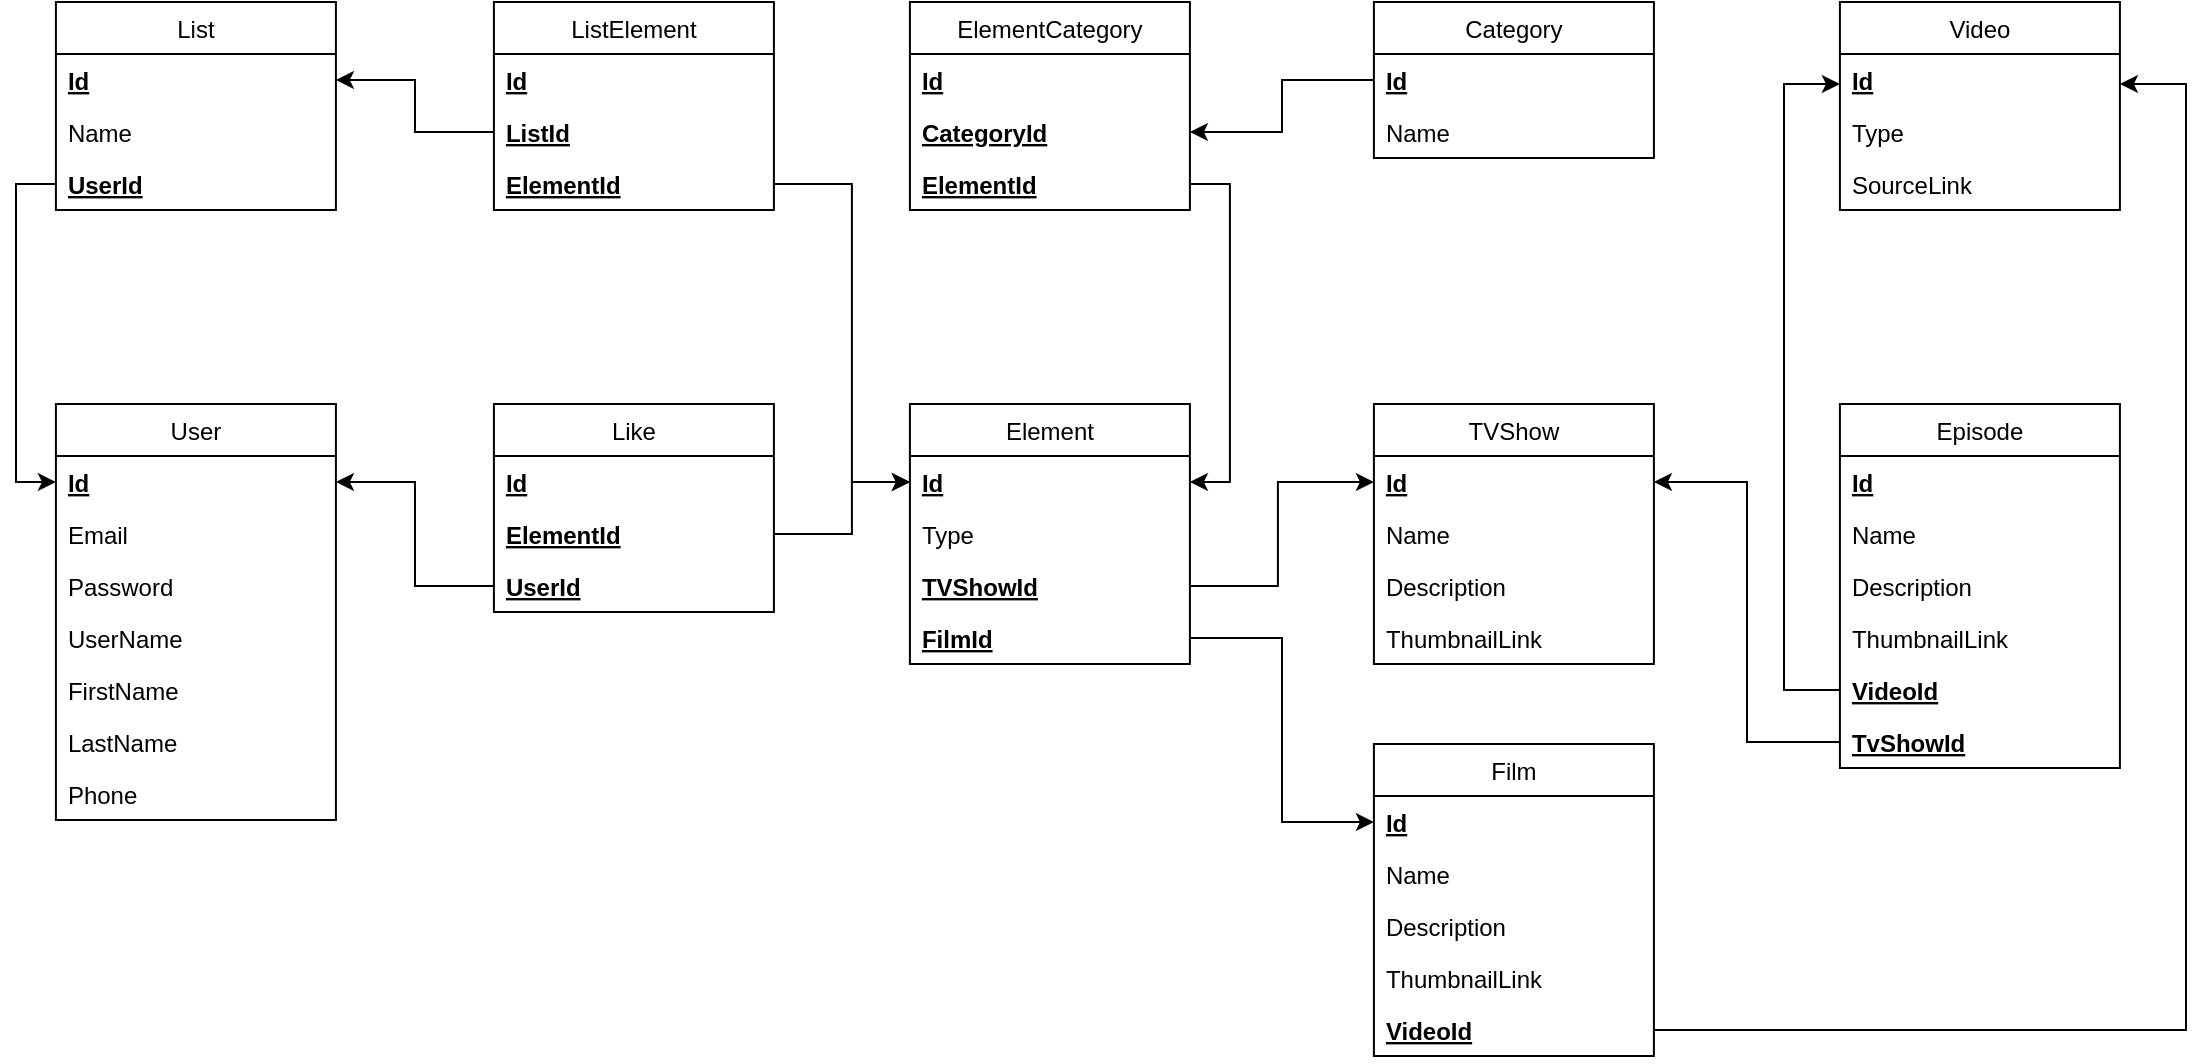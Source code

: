 <mxfile version="17.4.0" type="github"><diagram id="XvP-_wdt3WhZPOnuXeEm" name="Page-1"><mxGraphModel dx="1454" dy="844" grid="0" gridSize="10" guides="1" tooltips="1" connect="1" arrows="1" fold="1" page="1" pageScale="1" pageWidth="1169" pageHeight="827" math="0" shadow="0"><root><mxCell id="0"/><mxCell id="1" parent="0"/><mxCell id="UiZznel4yCrL-s87exNS-5" value="User" style="swimlane;fontStyle=0;childLayout=stackLayout;horizontal=1;startSize=26;fillColor=none;horizontalStack=0;resizeParent=1;resizeParentMax=0;resizeLast=0;collapsible=1;marginBottom=0;" vertex="1" parent="1"><mxGeometry x="61.95" y="364" width="140" height="208" as="geometry"/></mxCell><mxCell id="UiZznel4yCrL-s87exNS-19" value="Id" style="text;strokeColor=none;fillColor=none;align=left;verticalAlign=top;spacingLeft=4;spacingRight=4;overflow=hidden;rotatable=0;points=[[0,0.5],[1,0.5]];portConstraint=eastwest;fontStyle=5" vertex="1" parent="UiZznel4yCrL-s87exNS-5"><mxGeometry y="26" width="140" height="26" as="geometry"/></mxCell><mxCell id="UiZznel4yCrL-s87exNS-6" value="Email" style="text;strokeColor=none;fillColor=none;align=left;verticalAlign=top;spacingLeft=4;spacingRight=4;overflow=hidden;rotatable=0;points=[[0,0.5],[1,0.5]];portConstraint=eastwest;" vertex="1" parent="UiZznel4yCrL-s87exNS-5"><mxGeometry y="52" width="140" height="26" as="geometry"/></mxCell><mxCell id="UiZznel4yCrL-s87exNS-7" value="Password" style="text;strokeColor=none;fillColor=none;align=left;verticalAlign=top;spacingLeft=4;spacingRight=4;overflow=hidden;rotatable=0;points=[[0,0.5],[1,0.5]];portConstraint=eastwest;" vertex="1" parent="UiZznel4yCrL-s87exNS-5"><mxGeometry y="78" width="140" height="26" as="geometry"/></mxCell><mxCell id="UiZznel4yCrL-s87exNS-8" value="UserName" style="text;strokeColor=none;fillColor=none;align=left;verticalAlign=top;spacingLeft=4;spacingRight=4;overflow=hidden;rotatable=0;points=[[0,0.5],[1,0.5]];portConstraint=eastwest;" vertex="1" parent="UiZznel4yCrL-s87exNS-5"><mxGeometry y="104" width="140" height="26" as="geometry"/></mxCell><mxCell id="UiZznel4yCrL-s87exNS-15" value="FirstName" style="text;strokeColor=none;fillColor=none;align=left;verticalAlign=top;spacingLeft=4;spacingRight=4;overflow=hidden;rotatable=0;points=[[0,0.5],[1,0.5]];portConstraint=eastwest;" vertex="1" parent="UiZznel4yCrL-s87exNS-5"><mxGeometry y="130" width="140" height="26" as="geometry"/></mxCell><mxCell id="UiZznel4yCrL-s87exNS-16" value="LastName" style="text;strokeColor=none;fillColor=none;align=left;verticalAlign=top;spacingLeft=4;spacingRight=4;overflow=hidden;rotatable=0;points=[[0,0.5],[1,0.5]];portConstraint=eastwest;" vertex="1" parent="UiZznel4yCrL-s87exNS-5"><mxGeometry y="156" width="140" height="26" as="geometry"/></mxCell><mxCell id="UiZznel4yCrL-s87exNS-18" value="Phone" style="text;strokeColor=none;fillColor=none;align=left;verticalAlign=top;spacingLeft=4;spacingRight=4;overflow=hidden;rotatable=0;points=[[0,0.5],[1,0.5]];portConstraint=eastwest;" vertex="1" parent="UiZznel4yCrL-s87exNS-5"><mxGeometry y="182" width="140" height="26" as="geometry"/></mxCell><mxCell id="UiZznel4yCrL-s87exNS-20" value="Video" style="swimlane;fontStyle=0;childLayout=stackLayout;horizontal=1;startSize=26;fillColor=none;horizontalStack=0;resizeParent=1;resizeParentMax=0;resizeLast=0;collapsible=1;marginBottom=0;" vertex="1" parent="1"><mxGeometry x="953.95" y="163" width="140" height="104" as="geometry"/></mxCell><mxCell id="UiZznel4yCrL-s87exNS-21" value="Id" style="text;strokeColor=none;fillColor=none;align=left;verticalAlign=top;spacingLeft=4;spacingRight=4;overflow=hidden;rotatable=0;points=[[0,0.5],[1,0.5]];portConstraint=eastwest;fontStyle=5" vertex="1" parent="UiZznel4yCrL-s87exNS-20"><mxGeometry y="26" width="140" height="26" as="geometry"/></mxCell><mxCell id="UiZznel4yCrL-s87exNS-24" value="Type" style="text;strokeColor=none;fillColor=none;align=left;verticalAlign=top;spacingLeft=4;spacingRight=4;overflow=hidden;rotatable=0;points=[[0,0.5],[1,0.5]];portConstraint=eastwest;" vertex="1" parent="UiZznel4yCrL-s87exNS-20"><mxGeometry y="52" width="140" height="26" as="geometry"/></mxCell><mxCell id="UiZznel4yCrL-s87exNS-96" value="SourceLink" style="text;strokeColor=none;fillColor=none;align=left;verticalAlign=top;spacingLeft=4;spacingRight=4;overflow=hidden;rotatable=0;points=[[0,0.5],[1,0.5]];portConstraint=eastwest;" vertex="1" parent="UiZznel4yCrL-s87exNS-20"><mxGeometry y="78" width="140" height="26" as="geometry"/></mxCell><mxCell id="UiZznel4yCrL-s87exNS-26" value="Episode" style="swimlane;fontStyle=0;childLayout=stackLayout;horizontal=1;startSize=26;fillColor=none;horizontalStack=0;resizeParent=1;resizeParentMax=0;resizeLast=0;collapsible=1;marginBottom=0;" vertex="1" parent="1"><mxGeometry x="953.95" y="364" width="140" height="182" as="geometry"/></mxCell><mxCell id="UiZznel4yCrL-s87exNS-27" value="Id" style="text;strokeColor=none;fillColor=none;align=left;verticalAlign=top;spacingLeft=4;spacingRight=4;overflow=hidden;rotatable=0;points=[[0,0.5],[1,0.5]];portConstraint=eastwest;fontStyle=5" vertex="1" parent="UiZznel4yCrL-s87exNS-26"><mxGeometry y="26" width="140" height="26" as="geometry"/></mxCell><mxCell id="UiZznel4yCrL-s87exNS-28" value="Name" style="text;strokeColor=none;fillColor=none;align=left;verticalAlign=top;spacingLeft=4;spacingRight=4;overflow=hidden;rotatable=0;points=[[0,0.5],[1,0.5]];portConstraint=eastwest;" vertex="1" parent="UiZznel4yCrL-s87exNS-26"><mxGeometry y="52" width="140" height="26" as="geometry"/></mxCell><mxCell id="UiZznel4yCrL-s87exNS-47" value="Description" style="text;strokeColor=none;fillColor=none;align=left;verticalAlign=top;spacingLeft=4;spacingRight=4;overflow=hidden;rotatable=0;points=[[0,0.5],[1,0.5]];portConstraint=eastwest;" vertex="1" parent="UiZznel4yCrL-s87exNS-26"><mxGeometry y="78" width="140" height="26" as="geometry"/></mxCell><mxCell id="UiZznel4yCrL-s87exNS-111" value="ThumbnailLink" style="text;strokeColor=none;fillColor=none;align=left;verticalAlign=top;spacingLeft=4;spacingRight=4;overflow=hidden;rotatable=0;points=[[0,0.5],[1,0.5]];portConstraint=eastwest;" vertex="1" parent="UiZznel4yCrL-s87exNS-26"><mxGeometry y="104" width="140" height="26" as="geometry"/></mxCell><mxCell id="UiZznel4yCrL-s87exNS-29" value="VideoId" style="text;strokeColor=none;fillColor=none;align=left;verticalAlign=top;spacingLeft=4;spacingRight=4;overflow=hidden;rotatable=0;points=[[0,0.5],[1,0.5]];portConstraint=eastwest;fontStyle=5" vertex="1" parent="UiZznel4yCrL-s87exNS-26"><mxGeometry y="130" width="140" height="26" as="geometry"/></mxCell><mxCell id="UiZznel4yCrL-s87exNS-33" value="TvShowId" style="text;strokeColor=none;fillColor=none;align=left;verticalAlign=top;spacingLeft=4;spacingRight=4;overflow=hidden;rotatable=0;points=[[0,0.5],[1,0.5]];portConstraint=eastwest;fontStyle=5" vertex="1" parent="UiZznel4yCrL-s87exNS-26"><mxGeometry y="156" width="140" height="26" as="geometry"/></mxCell><mxCell id="UiZznel4yCrL-s87exNS-30" value="TVShow" style="swimlane;fontStyle=0;childLayout=stackLayout;horizontal=1;startSize=26;fillColor=none;horizontalStack=0;resizeParent=1;resizeParentMax=0;resizeLast=0;collapsible=1;marginBottom=0;" vertex="1" parent="1"><mxGeometry x="720.95" y="364" width="140" height="130" as="geometry"/></mxCell><mxCell id="UiZznel4yCrL-s87exNS-31" value="Id" style="text;strokeColor=none;fillColor=none;align=left;verticalAlign=top;spacingLeft=4;spacingRight=4;overflow=hidden;rotatable=0;points=[[0,0.5],[1,0.5]];portConstraint=eastwest;fontStyle=5" vertex="1" parent="UiZznel4yCrL-s87exNS-30"><mxGeometry y="26" width="140" height="26" as="geometry"/></mxCell><mxCell id="UiZznel4yCrL-s87exNS-48" value="Name" style="text;strokeColor=none;fillColor=none;align=left;verticalAlign=top;spacingLeft=4;spacingRight=4;overflow=hidden;rotatable=0;points=[[0,0.5],[1,0.5]];portConstraint=eastwest;" vertex="1" parent="UiZznel4yCrL-s87exNS-30"><mxGeometry y="52" width="140" height="26" as="geometry"/></mxCell><mxCell id="UiZznel4yCrL-s87exNS-49" value="Description" style="text;strokeColor=none;fillColor=none;align=left;verticalAlign=top;spacingLeft=4;spacingRight=4;overflow=hidden;rotatable=0;points=[[0,0.5],[1,0.5]];portConstraint=eastwest;" vertex="1" parent="UiZznel4yCrL-s87exNS-30"><mxGeometry y="78" width="140" height="26" as="geometry"/></mxCell><mxCell id="UiZznel4yCrL-s87exNS-109" value="ThumbnailLink" style="text;strokeColor=none;fillColor=none;align=left;verticalAlign=top;spacingLeft=4;spacingRight=4;overflow=hidden;rotatable=0;points=[[0,0.5],[1,0.5]];portConstraint=eastwest;" vertex="1" parent="UiZznel4yCrL-s87exNS-30"><mxGeometry y="104" width="140" height="26" as="geometry"/></mxCell><mxCell id="UiZznel4yCrL-s87exNS-34" value="Film" style="swimlane;fontStyle=0;childLayout=stackLayout;horizontal=1;startSize=26;fillColor=none;horizontalStack=0;resizeParent=1;resizeParentMax=0;resizeLast=0;collapsible=1;marginBottom=0;" vertex="1" parent="1"><mxGeometry x="720.95" y="534" width="140" height="156" as="geometry"/></mxCell><mxCell id="UiZznel4yCrL-s87exNS-35" value="Id" style="text;strokeColor=none;fillColor=none;align=left;verticalAlign=top;spacingLeft=4;spacingRight=4;overflow=hidden;rotatable=0;points=[[0,0.5],[1,0.5]];portConstraint=eastwest;fontStyle=5" vertex="1" parent="UiZznel4yCrL-s87exNS-34"><mxGeometry y="26" width="140" height="26" as="geometry"/></mxCell><mxCell id="UiZznel4yCrL-s87exNS-56" value="Name" style="text;strokeColor=none;fillColor=none;align=left;verticalAlign=top;spacingLeft=4;spacingRight=4;overflow=hidden;rotatable=0;points=[[0,0.5],[1,0.5]];portConstraint=eastwest;" vertex="1" parent="UiZznel4yCrL-s87exNS-34"><mxGeometry y="52" width="140" height="26" as="geometry"/></mxCell><mxCell id="UiZznel4yCrL-s87exNS-57" value="Description" style="text;strokeColor=none;fillColor=none;align=left;verticalAlign=top;spacingLeft=4;spacingRight=4;overflow=hidden;rotatable=0;points=[[0,0.5],[1,0.5]];portConstraint=eastwest;" vertex="1" parent="UiZznel4yCrL-s87exNS-34"><mxGeometry y="78" width="140" height="26" as="geometry"/></mxCell><mxCell id="UiZznel4yCrL-s87exNS-112" value="ThumbnailLink" style="text;strokeColor=none;fillColor=none;align=left;verticalAlign=top;spacingLeft=4;spacingRight=4;overflow=hidden;rotatable=0;points=[[0,0.5],[1,0.5]];portConstraint=eastwest;" vertex="1" parent="UiZznel4yCrL-s87exNS-34"><mxGeometry y="104" width="140" height="26" as="geometry"/></mxCell><mxCell id="UiZznel4yCrL-s87exNS-37" value="VideoId" style="text;strokeColor=none;fillColor=none;align=left;verticalAlign=top;spacingLeft=4;spacingRight=4;overflow=hidden;rotatable=0;points=[[0,0.5],[1,0.5]];portConstraint=eastwest;fontStyle=5" vertex="1" parent="UiZznel4yCrL-s87exNS-34"><mxGeometry y="130" width="140" height="26" as="geometry"/></mxCell><mxCell id="UiZznel4yCrL-s87exNS-38" value="List" style="swimlane;fontStyle=0;childLayout=stackLayout;horizontal=1;startSize=26;fillColor=none;horizontalStack=0;resizeParent=1;resizeParentMax=0;resizeLast=0;collapsible=1;marginBottom=0;" vertex="1" parent="1"><mxGeometry x="61.95" y="163" width="140" height="104" as="geometry"/></mxCell><mxCell id="UiZznel4yCrL-s87exNS-39" value="Id" style="text;strokeColor=none;fillColor=none;align=left;verticalAlign=top;spacingLeft=4;spacingRight=4;overflow=hidden;rotatable=0;points=[[0,0.5],[1,0.5]];portConstraint=eastwest;fontStyle=5" vertex="1" parent="UiZznel4yCrL-s87exNS-38"><mxGeometry y="26" width="140" height="26" as="geometry"/></mxCell><mxCell id="UiZznel4yCrL-s87exNS-41" value="Name" style="text;strokeColor=none;fillColor=none;align=left;verticalAlign=top;spacingLeft=4;spacingRight=4;overflow=hidden;rotatable=0;points=[[0,0.5],[1,0.5]];portConstraint=eastwest;" vertex="1" parent="UiZznel4yCrL-s87exNS-38"><mxGeometry y="52" width="140" height="26" as="geometry"/></mxCell><mxCell id="UiZznel4yCrL-s87exNS-40" value="UserId" style="text;strokeColor=none;fillColor=none;align=left;verticalAlign=top;spacingLeft=4;spacingRight=4;overflow=hidden;rotatable=0;points=[[0,0.5],[1,0.5]];portConstraint=eastwest;fontStyle=5" vertex="1" parent="UiZznel4yCrL-s87exNS-38"><mxGeometry y="78" width="140" height="26" as="geometry"/></mxCell><mxCell id="UiZznel4yCrL-s87exNS-42" value="Element" style="swimlane;fontStyle=0;childLayout=stackLayout;horizontal=1;startSize=26;fillColor=none;horizontalStack=0;resizeParent=1;resizeParentMax=0;resizeLast=0;collapsible=1;marginBottom=0;" vertex="1" parent="1"><mxGeometry x="488.95" y="364" width="140" height="130" as="geometry"/></mxCell><mxCell id="UiZznel4yCrL-s87exNS-43" value="Id" style="text;strokeColor=none;fillColor=none;align=left;verticalAlign=top;spacingLeft=4;spacingRight=4;overflow=hidden;rotatable=0;points=[[0,0.5],[1,0.5]];portConstraint=eastwest;fontStyle=5" vertex="1" parent="UiZznel4yCrL-s87exNS-42"><mxGeometry y="26" width="140" height="26" as="geometry"/></mxCell><mxCell id="UiZznel4yCrL-s87exNS-88" value="Type" style="text;strokeColor=none;fillColor=none;align=left;verticalAlign=top;spacingLeft=4;spacingRight=4;overflow=hidden;rotatable=0;points=[[0,0.5],[1,0.5]];portConstraint=eastwest;" vertex="1" parent="UiZznel4yCrL-s87exNS-42"><mxGeometry y="52" width="140" height="26" as="geometry"/></mxCell><mxCell id="UiZznel4yCrL-s87exNS-44" value="TVShowId" style="text;strokeColor=none;fillColor=none;align=left;verticalAlign=top;spacingLeft=4;spacingRight=4;overflow=hidden;rotatable=0;points=[[0,0.5],[1,0.5]];portConstraint=eastwest;fontStyle=5" vertex="1" parent="UiZznel4yCrL-s87exNS-42"><mxGeometry y="78" width="140" height="26" as="geometry"/></mxCell><mxCell id="UiZznel4yCrL-s87exNS-45" value="FilmId" style="text;strokeColor=none;fillColor=none;align=left;verticalAlign=top;spacingLeft=4;spacingRight=4;overflow=hidden;rotatable=0;points=[[0,0.5],[1,0.5]];portConstraint=eastwest;fontStyle=5" vertex="1" parent="UiZznel4yCrL-s87exNS-42"><mxGeometry y="104" width="140" height="26" as="geometry"/></mxCell><mxCell id="UiZznel4yCrL-s87exNS-52" value="Category" style="swimlane;fontStyle=0;childLayout=stackLayout;horizontal=1;startSize=26;fillColor=none;horizontalStack=0;resizeParent=1;resizeParentMax=0;resizeLast=0;collapsible=1;marginBottom=0;" vertex="1" parent="1"><mxGeometry x="720.95" y="163" width="140" height="78" as="geometry"/></mxCell><mxCell id="UiZznel4yCrL-s87exNS-53" value="Id" style="text;strokeColor=none;fillColor=none;align=left;verticalAlign=top;spacingLeft=4;spacingRight=4;overflow=hidden;rotatable=0;points=[[0,0.5],[1,0.5]];portConstraint=eastwest;fontStyle=5" vertex="1" parent="UiZznel4yCrL-s87exNS-52"><mxGeometry y="26" width="140" height="26" as="geometry"/></mxCell><mxCell id="UiZznel4yCrL-s87exNS-55" value="Name" style="text;strokeColor=none;fillColor=none;align=left;verticalAlign=top;spacingLeft=4;spacingRight=4;overflow=hidden;rotatable=0;points=[[0,0.5],[1,0.5]];portConstraint=eastwest;" vertex="1" parent="UiZznel4yCrL-s87exNS-52"><mxGeometry y="52" width="140" height="26" as="geometry"/></mxCell><mxCell id="UiZznel4yCrL-s87exNS-59" style="edgeStyle=orthogonalEdgeStyle;rounded=0;orthogonalLoop=1;jettySize=auto;html=1;exitX=0;exitY=0.5;exitDx=0;exitDy=0;entryX=0;entryY=0.5;entryDx=0;entryDy=0;" edge="1" parent="1" source="UiZznel4yCrL-s87exNS-40" target="UiZznel4yCrL-s87exNS-19"><mxGeometry relative="1" as="geometry"/></mxCell><mxCell id="UiZznel4yCrL-s87exNS-65" value="ListElement" style="swimlane;fontStyle=0;childLayout=stackLayout;horizontal=1;startSize=26;fillColor=none;horizontalStack=0;resizeParent=1;resizeParentMax=0;resizeLast=0;collapsible=1;marginBottom=0;" vertex="1" parent="1"><mxGeometry x="280.95" y="163" width="140" height="104" as="geometry"/></mxCell><mxCell id="UiZznel4yCrL-s87exNS-66" value="Id" style="text;strokeColor=none;fillColor=none;align=left;verticalAlign=top;spacingLeft=4;spacingRight=4;overflow=hidden;rotatable=0;points=[[0,0.5],[1,0.5]];portConstraint=eastwest;fontStyle=5" vertex="1" parent="UiZznel4yCrL-s87exNS-65"><mxGeometry y="26" width="140" height="26" as="geometry"/></mxCell><mxCell id="UiZznel4yCrL-s87exNS-67" value="ListId" style="text;strokeColor=none;fillColor=none;align=left;verticalAlign=top;spacingLeft=4;spacingRight=4;overflow=hidden;rotatable=0;points=[[0,0.5],[1,0.5]];portConstraint=eastwest;fontStyle=5" vertex="1" parent="UiZznel4yCrL-s87exNS-65"><mxGeometry y="52" width="140" height="26" as="geometry"/></mxCell><mxCell id="UiZznel4yCrL-s87exNS-68" value="ElementId" style="text;strokeColor=none;fillColor=none;align=left;verticalAlign=top;spacingLeft=4;spacingRight=4;overflow=hidden;rotatable=0;points=[[0,0.5],[1,0.5]];portConstraint=eastwest;fontStyle=5" vertex="1" parent="UiZznel4yCrL-s87exNS-65"><mxGeometry y="78" width="140" height="26" as="geometry"/></mxCell><mxCell id="UiZznel4yCrL-s87exNS-70" style="edgeStyle=orthogonalEdgeStyle;rounded=0;orthogonalLoop=1;jettySize=auto;html=1;exitX=0;exitY=0.5;exitDx=0;exitDy=0;" edge="1" parent="1" source="UiZznel4yCrL-s87exNS-67" target="UiZznel4yCrL-s87exNS-39"><mxGeometry relative="1" as="geometry"/></mxCell><mxCell id="UiZznel4yCrL-s87exNS-72" style="edgeStyle=orthogonalEdgeStyle;rounded=0;orthogonalLoop=1;jettySize=auto;html=1;exitX=1;exitY=0.5;exitDx=0;exitDy=0;entryX=0;entryY=0.5;entryDx=0;entryDy=0;" edge="1" parent="1" source="UiZznel4yCrL-s87exNS-68" target="UiZznel4yCrL-s87exNS-43"><mxGeometry relative="1" as="geometry"><Array as="points"><mxPoint x="459.95" y="254"/><mxPoint x="459.95" y="403"/></Array></mxGeometry></mxCell><mxCell id="UiZznel4yCrL-s87exNS-86" style="edgeStyle=orthogonalEdgeStyle;rounded=0;orthogonalLoop=1;jettySize=auto;html=1;exitX=0;exitY=0.5;exitDx=0;exitDy=0;" edge="1" parent="1" source="UiZznel4yCrL-s87exNS-29" target="UiZznel4yCrL-s87exNS-21"><mxGeometry relative="1" as="geometry"><mxPoint x="926" y="579" as="sourcePoint"/><Array as="points"><mxPoint x="926" y="507"/><mxPoint x="926" y="204"/></Array></mxGeometry></mxCell><mxCell id="UiZznel4yCrL-s87exNS-89" style="edgeStyle=orthogonalEdgeStyle;rounded=0;orthogonalLoop=1;jettySize=auto;html=1;exitX=1;exitY=0.5;exitDx=0;exitDy=0;entryX=0;entryY=0.5;entryDx=0;entryDy=0;" edge="1" parent="1" source="UiZznel4yCrL-s87exNS-44" target="UiZznel4yCrL-s87exNS-31"><mxGeometry relative="1" as="geometry"><Array as="points"><mxPoint x="672.95" y="455"/><mxPoint x="672.95" y="403"/></Array></mxGeometry></mxCell><mxCell id="UiZznel4yCrL-s87exNS-90" style="edgeStyle=orthogonalEdgeStyle;rounded=0;orthogonalLoop=1;jettySize=auto;html=1;exitX=1;exitY=0.5;exitDx=0;exitDy=0;entryX=0;entryY=0.5;entryDx=0;entryDy=0;" edge="1" parent="1" source="UiZznel4yCrL-s87exNS-45" target="UiZznel4yCrL-s87exNS-35"><mxGeometry relative="1" as="geometry"/></mxCell><mxCell id="UiZznel4yCrL-s87exNS-92" value="ElementCategory" style="swimlane;fontStyle=0;childLayout=stackLayout;horizontal=1;startSize=26;fillColor=none;horizontalStack=0;resizeParent=1;resizeParentMax=0;resizeLast=0;collapsible=1;marginBottom=0;" vertex="1" parent="1"><mxGeometry x="488.95" y="163" width="140" height="104" as="geometry"/></mxCell><mxCell id="UiZznel4yCrL-s87exNS-93" value="Id" style="text;strokeColor=none;fillColor=none;align=left;verticalAlign=top;spacingLeft=4;spacingRight=4;overflow=hidden;rotatable=0;points=[[0,0.5],[1,0.5]];portConstraint=eastwest;fontStyle=5" vertex="1" parent="UiZznel4yCrL-s87exNS-92"><mxGeometry y="26" width="140" height="26" as="geometry"/></mxCell><mxCell id="UiZznel4yCrL-s87exNS-95" value="CategoryId" style="text;strokeColor=none;fillColor=none;align=left;verticalAlign=top;spacingLeft=4;spacingRight=4;overflow=hidden;rotatable=0;points=[[0,0.5],[1,0.5]];portConstraint=eastwest;fontStyle=5" vertex="1" parent="UiZznel4yCrL-s87exNS-92"><mxGeometry y="52" width="140" height="26" as="geometry"/></mxCell><mxCell id="UiZznel4yCrL-s87exNS-94" value="ElementId" style="text;strokeColor=none;fillColor=none;align=left;verticalAlign=top;spacingLeft=4;spacingRight=4;overflow=hidden;rotatable=0;points=[[0,0.5],[1,0.5]];portConstraint=eastwest;fontStyle=5" vertex="1" parent="UiZznel4yCrL-s87exNS-92"><mxGeometry y="78" width="140" height="26" as="geometry"/></mxCell><mxCell id="UiZznel4yCrL-s87exNS-98" style="edgeStyle=orthogonalEdgeStyle;rounded=0;orthogonalLoop=1;jettySize=auto;html=1;exitX=1;exitY=0.5;exitDx=0;exitDy=0;entryX=1;entryY=0.5;entryDx=0;entryDy=0;" edge="1" parent="1" source="UiZznel4yCrL-s87exNS-94" target="UiZznel4yCrL-s87exNS-43"><mxGeometry relative="1" as="geometry"><Array as="points"><mxPoint x="648.95" y="254"/><mxPoint x="648.95" y="403"/></Array></mxGeometry></mxCell><mxCell id="UiZznel4yCrL-s87exNS-99" style="edgeStyle=orthogonalEdgeStyle;rounded=0;orthogonalLoop=1;jettySize=auto;html=1;entryX=1;entryY=0.5;entryDx=0;entryDy=0;" edge="1" parent="1" source="UiZznel4yCrL-s87exNS-53" target="UiZznel4yCrL-s87exNS-95"><mxGeometry relative="1" as="geometry"/></mxCell><mxCell id="UiZznel4yCrL-s87exNS-100" value="Like" style="swimlane;fontStyle=0;childLayout=stackLayout;horizontal=1;startSize=26;fillColor=none;horizontalStack=0;resizeParent=1;resizeParentMax=0;resizeLast=0;collapsible=1;marginBottom=0;" vertex="1" parent="1"><mxGeometry x="280.95" y="364" width="140" height="104" as="geometry"/></mxCell><mxCell id="UiZznel4yCrL-s87exNS-101" value="Id" style="text;strokeColor=none;fillColor=none;align=left;verticalAlign=top;spacingLeft=4;spacingRight=4;overflow=hidden;rotatable=0;points=[[0,0.5],[1,0.5]];portConstraint=eastwest;fontStyle=5" vertex="1" parent="UiZznel4yCrL-s87exNS-100"><mxGeometry y="26" width="140" height="26" as="geometry"/></mxCell><mxCell id="UiZznel4yCrL-s87exNS-102" value="ElementId" style="text;strokeColor=none;fillColor=none;align=left;verticalAlign=top;spacingLeft=4;spacingRight=4;overflow=hidden;rotatable=0;points=[[0,0.5],[1,0.5]];portConstraint=eastwest;fontStyle=5" vertex="1" parent="UiZznel4yCrL-s87exNS-100"><mxGeometry y="52" width="140" height="26" as="geometry"/></mxCell><mxCell id="UiZznel4yCrL-s87exNS-103" value="UserId" style="text;strokeColor=none;fillColor=none;align=left;verticalAlign=top;spacingLeft=4;spacingRight=4;overflow=hidden;rotatable=0;points=[[0,0.5],[1,0.5]];portConstraint=eastwest;fontStyle=5" vertex="1" parent="UiZznel4yCrL-s87exNS-100"><mxGeometry y="78" width="140" height="26" as="geometry"/></mxCell><mxCell id="UiZznel4yCrL-s87exNS-104" style="edgeStyle=orthogonalEdgeStyle;rounded=0;orthogonalLoop=1;jettySize=auto;html=1;exitX=1;exitY=0.5;exitDx=0;exitDy=0;" edge="1" parent="1" source="UiZznel4yCrL-s87exNS-37" target="UiZznel4yCrL-s87exNS-21"><mxGeometry relative="1" as="geometry"><Array as="points"><mxPoint x="1127" y="677"/><mxPoint x="1127" y="204"/></Array></mxGeometry></mxCell><mxCell id="UiZznel4yCrL-s87exNS-105" style="edgeStyle=orthogonalEdgeStyle;rounded=0;orthogonalLoop=1;jettySize=auto;html=1;entryX=1;entryY=0.5;entryDx=0;entryDy=0;" edge="1" parent="1" source="UiZznel4yCrL-s87exNS-33" target="UiZznel4yCrL-s87exNS-31"><mxGeometry relative="1" as="geometry"/></mxCell><mxCell id="UiZznel4yCrL-s87exNS-106" style="edgeStyle=orthogonalEdgeStyle;rounded=0;orthogonalLoop=1;jettySize=auto;html=1;exitX=0;exitY=0.5;exitDx=0;exitDy=0;" edge="1" parent="1" source="UiZznel4yCrL-s87exNS-103" target="UiZznel4yCrL-s87exNS-19"><mxGeometry relative="1" as="geometry"/></mxCell><mxCell id="UiZznel4yCrL-s87exNS-107" style="edgeStyle=orthogonalEdgeStyle;rounded=0;orthogonalLoop=1;jettySize=auto;html=1;exitX=1;exitY=0.5;exitDx=0;exitDy=0;" edge="1" parent="1" source="UiZznel4yCrL-s87exNS-102" target="UiZznel4yCrL-s87exNS-43"><mxGeometry relative="1" as="geometry"><Array as="points"><mxPoint x="459.95" y="429"/><mxPoint x="459.95" y="403"/></Array></mxGeometry></mxCell></root></mxGraphModel></diagram></mxfile>